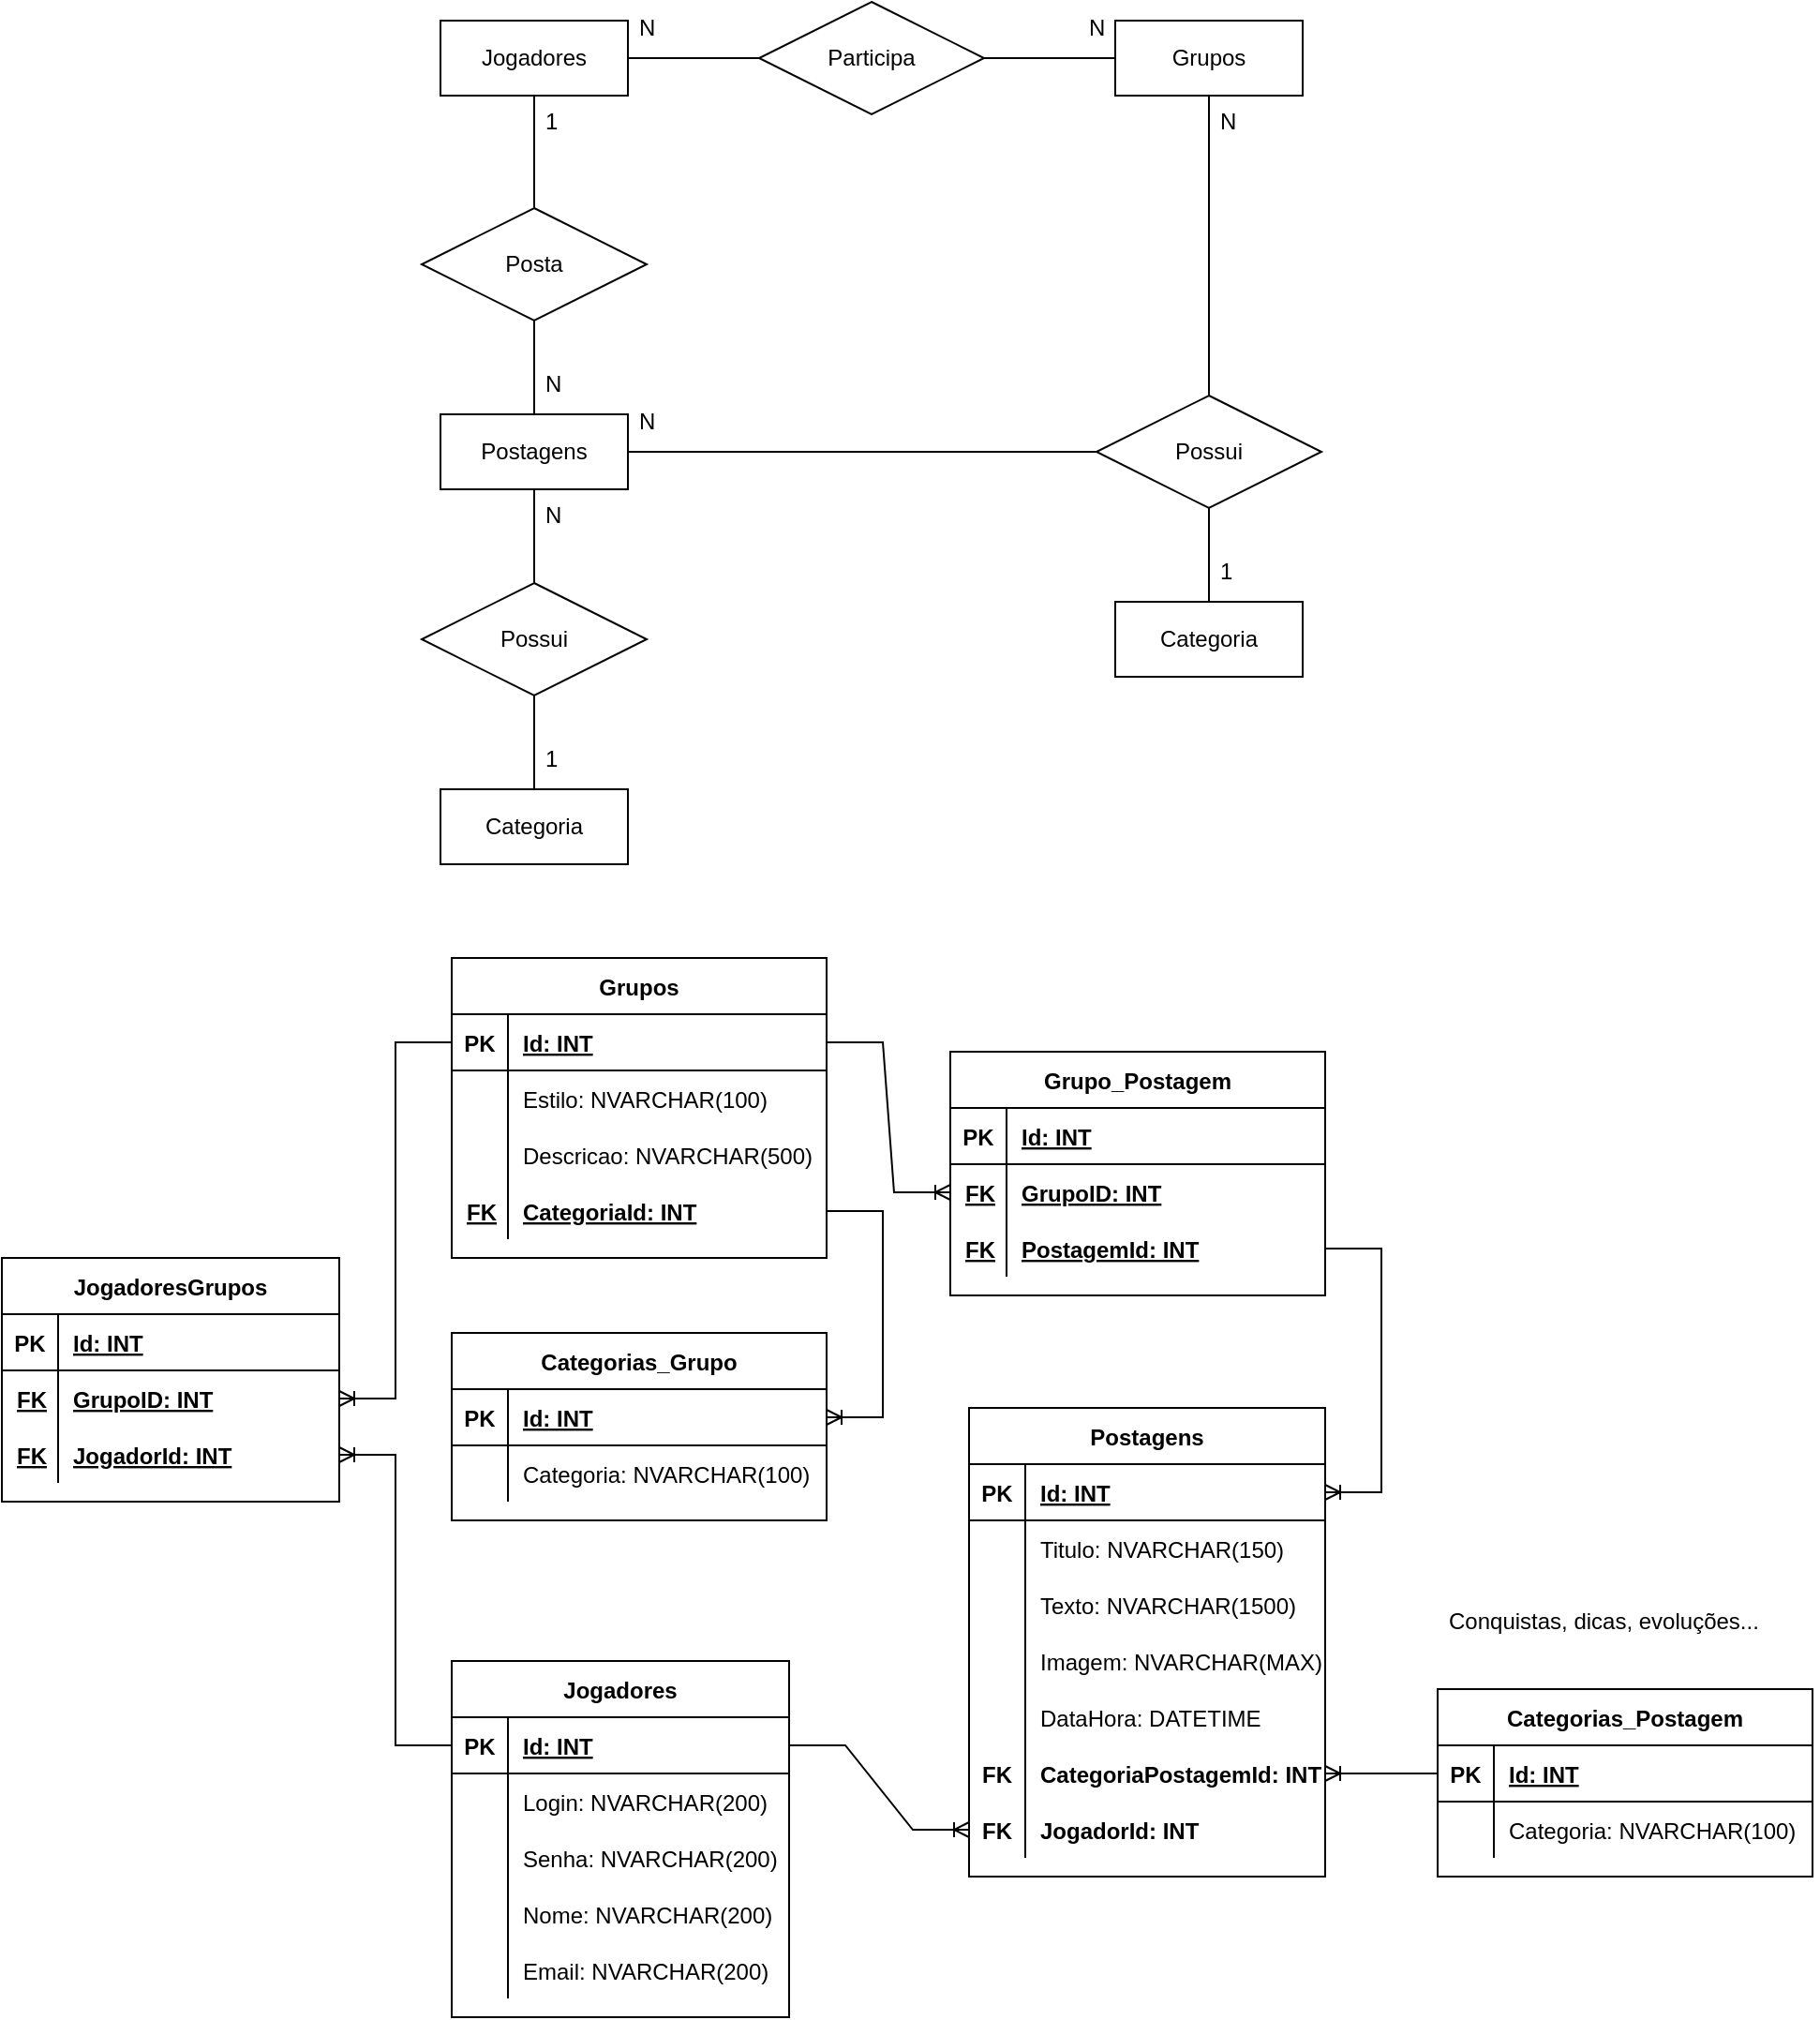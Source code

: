 <mxfile version="20.2.3" type="device"><diagram id="aABe7F6zN1DL7M8O76w9" name="Diagramas"><mxGraphModel dx="2249" dy="754" grid="1" gridSize="10" guides="1" tooltips="1" connect="1" arrows="1" fold="1" page="1" pageScale="1" pageWidth="827" pageHeight="1169" math="0" shadow="0"><root><mxCell id="0"/><mxCell id="1" parent="0"/><mxCell id="u2wnw1JB6mNhIkwP2l8Z-1" value="Jogadores" style="whiteSpace=wrap;html=1;align=center;" vertex="1" parent="1"><mxGeometry x="184" y="50" width="100" height="40" as="geometry"/></mxCell><mxCell id="u2wnw1JB6mNhIkwP2l8Z-2" value="Posta" style="shape=rhombus;perimeter=rhombusPerimeter;whiteSpace=wrap;html=1;align=center;" vertex="1" parent="1"><mxGeometry x="174" y="150" width="120" height="60" as="geometry"/></mxCell><mxCell id="u2wnw1JB6mNhIkwP2l8Z-3" value="Postagens" style="whiteSpace=wrap;html=1;align=center;" vertex="1" parent="1"><mxGeometry x="184" y="260" width="100" height="40" as="geometry"/></mxCell><mxCell id="u2wnw1JB6mNhIkwP2l8Z-4" value="Participa" style="shape=rhombus;perimeter=rhombusPerimeter;whiteSpace=wrap;html=1;align=center;" vertex="1" parent="1"><mxGeometry x="354" y="40" width="120" height="60" as="geometry"/></mxCell><mxCell id="u2wnw1JB6mNhIkwP2l8Z-5" value="Grupos" style="whiteSpace=wrap;html=1;align=center;" vertex="1" parent="1"><mxGeometry x="544" y="50" width="100" height="40" as="geometry"/></mxCell><mxCell id="u2wnw1JB6mNhIkwP2l8Z-6" value="" style="endArrow=none;html=1;rounded=0;exitX=0.5;exitY=1;exitDx=0;exitDy=0;entryX=0.5;entryY=0;entryDx=0;entryDy=0;" edge="1" parent="1" source="u2wnw1JB6mNhIkwP2l8Z-1" target="u2wnw1JB6mNhIkwP2l8Z-2"><mxGeometry relative="1" as="geometry"><mxPoint x="434" y="200" as="sourcePoint"/><mxPoint x="594" y="200" as="targetPoint"/></mxGeometry></mxCell><mxCell id="u2wnw1JB6mNhIkwP2l8Z-7" value="" style="endArrow=none;html=1;rounded=0;exitX=0.5;exitY=1;exitDx=0;exitDy=0;entryX=0.5;entryY=0;entryDx=0;entryDy=0;" edge="1" parent="1" source="u2wnw1JB6mNhIkwP2l8Z-2" target="u2wnw1JB6mNhIkwP2l8Z-3"><mxGeometry relative="1" as="geometry"><mxPoint x="324" y="190" as="sourcePoint"/><mxPoint x="324" y="230" as="targetPoint"/></mxGeometry></mxCell><mxCell id="u2wnw1JB6mNhIkwP2l8Z-8" value="" style="endArrow=none;html=1;rounded=0;exitX=0;exitY=0.5;exitDx=0;exitDy=0;entryX=1;entryY=0.5;entryDx=0;entryDy=0;" edge="1" parent="1" source="u2wnw1JB6mNhIkwP2l8Z-4" target="u2wnw1JB6mNhIkwP2l8Z-1"><mxGeometry relative="1" as="geometry"><mxPoint x="254" y="110" as="sourcePoint"/><mxPoint x="254" y="150" as="targetPoint"/></mxGeometry></mxCell><mxCell id="u2wnw1JB6mNhIkwP2l8Z-9" value="" style="endArrow=none;html=1;rounded=0;exitX=0;exitY=0.5;exitDx=0;exitDy=0;entryX=1;entryY=0.5;entryDx=0;entryDy=0;" edge="1" parent="1" source="u2wnw1JB6mNhIkwP2l8Z-5" target="u2wnw1JB6mNhIkwP2l8Z-4"><mxGeometry relative="1" as="geometry"><mxPoint x="264" y="120" as="sourcePoint"/><mxPoint x="264" y="160" as="targetPoint"/></mxGeometry></mxCell><mxCell id="u2wnw1JB6mNhIkwP2l8Z-10" value="N" style="text;strokeColor=none;fillColor=none;spacingLeft=4;spacingRight=4;overflow=hidden;rotatable=0;points=[[0,0.5],[1,0.5]];portConstraint=eastwest;fontSize=12;" vertex="1" parent="1"><mxGeometry x="234" y="230" width="20" height="30" as="geometry"/></mxCell><mxCell id="u2wnw1JB6mNhIkwP2l8Z-11" value="1" style="text;strokeColor=none;fillColor=none;spacingLeft=4;spacingRight=4;overflow=hidden;rotatable=0;points=[[0,0.5],[1,0.5]];portConstraint=eastwest;fontSize=12;" vertex="1" parent="1"><mxGeometry x="234" y="90" width="20" height="30" as="geometry"/></mxCell><mxCell id="u2wnw1JB6mNhIkwP2l8Z-12" value="N" style="text;strokeColor=none;fillColor=none;spacingLeft=4;spacingRight=4;overflow=hidden;rotatable=0;points=[[0,0.5],[1,0.5]];portConstraint=eastwest;fontSize=12;" vertex="1" parent="1"><mxGeometry x="284" y="40" width="20" height="30" as="geometry"/></mxCell><mxCell id="u2wnw1JB6mNhIkwP2l8Z-13" value="N" style="text;strokeColor=none;fillColor=none;spacingLeft=4;spacingRight=4;overflow=hidden;rotatable=0;points=[[0,0.5],[1,0.5]];portConstraint=eastwest;fontSize=12;" vertex="1" parent="1"><mxGeometry x="524" y="40" width="20" height="30" as="geometry"/></mxCell><mxCell id="u2wnw1JB6mNhIkwP2l8Z-14" value="Categoria" style="whiteSpace=wrap;html=1;align=center;" vertex="1" parent="1"><mxGeometry x="544" y="360" width="100" height="40" as="geometry"/></mxCell><mxCell id="u2wnw1JB6mNhIkwP2l8Z-15" value="Possui" style="shape=rhombus;perimeter=rhombusPerimeter;whiteSpace=wrap;html=1;align=center;" vertex="1" parent="1"><mxGeometry x="534" y="250" width="120" height="60" as="geometry"/></mxCell><mxCell id="u2wnw1JB6mNhIkwP2l8Z-16" value="" style="endArrow=none;html=1;rounded=0;exitX=0.5;exitY=1;exitDx=0;exitDy=0;entryX=0.5;entryY=0;entryDx=0;entryDy=0;" edge="1" parent="1" source="u2wnw1JB6mNhIkwP2l8Z-5" target="u2wnw1JB6mNhIkwP2l8Z-15"><mxGeometry relative="1" as="geometry"><mxPoint x="714" y="90" as="sourcePoint"/><mxPoint x="714" y="150" as="targetPoint"/></mxGeometry></mxCell><mxCell id="u2wnw1JB6mNhIkwP2l8Z-17" value="" style="endArrow=none;html=1;rounded=0;exitX=0.5;exitY=1;exitDx=0;exitDy=0;entryX=0.5;entryY=0;entryDx=0;entryDy=0;" edge="1" parent="1" source="u2wnw1JB6mNhIkwP2l8Z-15" target="u2wnw1JB6mNhIkwP2l8Z-14"><mxGeometry relative="1" as="geometry"><mxPoint x="734" y="230" as="sourcePoint"/><mxPoint x="734" y="290" as="targetPoint"/></mxGeometry></mxCell><mxCell id="u2wnw1JB6mNhIkwP2l8Z-18" value="1" style="text;strokeColor=none;fillColor=none;spacingLeft=4;spacingRight=4;overflow=hidden;rotatable=0;points=[[0,0.5],[1,0.5]];portConstraint=eastwest;fontSize=12;" vertex="1" parent="1"><mxGeometry x="594" y="330" width="20" height="30" as="geometry"/></mxCell><mxCell id="u2wnw1JB6mNhIkwP2l8Z-19" value="N" style="text;strokeColor=none;fillColor=none;spacingLeft=4;spacingRight=4;overflow=hidden;rotatable=0;points=[[0,0.5],[1,0.5]];portConstraint=eastwest;fontSize=12;" vertex="1" parent="1"><mxGeometry x="594" y="90" width="20" height="30" as="geometry"/></mxCell><mxCell id="u2wnw1JB6mNhIkwP2l8Z-20" value="Categoria" style="whiteSpace=wrap;html=1;align=center;" vertex="1" parent="1"><mxGeometry x="184" y="460" width="100" height="40" as="geometry"/></mxCell><mxCell id="u2wnw1JB6mNhIkwP2l8Z-21" value="Possui" style="shape=rhombus;perimeter=rhombusPerimeter;whiteSpace=wrap;html=1;align=center;" vertex="1" parent="1"><mxGeometry x="174" y="350" width="120" height="60" as="geometry"/></mxCell><mxCell id="u2wnw1JB6mNhIkwP2l8Z-22" value="" style="endArrow=none;html=1;rounded=0;exitX=0.5;exitY=1;exitDx=0;exitDy=0;entryX=0.5;entryY=0;entryDx=0;entryDy=0;" edge="1" parent="1" source="u2wnw1JB6mNhIkwP2l8Z-21" target="u2wnw1JB6mNhIkwP2l8Z-20"><mxGeometry relative="1" as="geometry"><mxPoint x="374" y="340" as="sourcePoint"/><mxPoint x="374" y="400" as="targetPoint"/></mxGeometry></mxCell><mxCell id="u2wnw1JB6mNhIkwP2l8Z-23" value="1" style="text;strokeColor=none;fillColor=none;spacingLeft=4;spacingRight=4;overflow=hidden;rotatable=0;points=[[0,0.5],[1,0.5]];portConstraint=eastwest;fontSize=12;" vertex="1" parent="1"><mxGeometry x="234" y="430" width="20" height="30" as="geometry"/></mxCell><mxCell id="u2wnw1JB6mNhIkwP2l8Z-24" value="" style="endArrow=none;html=1;rounded=0;exitX=0.5;exitY=1;exitDx=0;exitDy=0;entryX=0.5;entryY=0;entryDx=0;entryDy=0;" edge="1" parent="1" source="u2wnw1JB6mNhIkwP2l8Z-3" target="u2wnw1JB6mNhIkwP2l8Z-21"><mxGeometry relative="1" as="geometry"><mxPoint x="324" y="300" as="sourcePoint"/><mxPoint x="324" y="350" as="targetPoint"/></mxGeometry></mxCell><mxCell id="u2wnw1JB6mNhIkwP2l8Z-25" value="N" style="text;strokeColor=none;fillColor=none;spacingLeft=4;spacingRight=4;overflow=hidden;rotatable=0;points=[[0,0.5],[1,0.5]];portConstraint=eastwest;fontSize=12;" vertex="1" parent="1"><mxGeometry x="234" y="300" width="20" height="30" as="geometry"/></mxCell><mxCell id="u2wnw1JB6mNhIkwP2l8Z-26" value="" style="endArrow=none;html=1;rounded=0;exitX=1;exitY=0.5;exitDx=0;exitDy=0;entryX=0;entryY=0.5;entryDx=0;entryDy=0;" edge="1" parent="1" source="u2wnw1JB6mNhIkwP2l8Z-3" target="u2wnw1JB6mNhIkwP2l8Z-15"><mxGeometry relative="1" as="geometry"><mxPoint x="334" y="279.5" as="sourcePoint"/><mxPoint x="494" y="279.5" as="targetPoint"/></mxGeometry></mxCell><mxCell id="u2wnw1JB6mNhIkwP2l8Z-27" value="N" style="text;strokeColor=none;fillColor=none;spacingLeft=4;spacingRight=4;overflow=hidden;rotatable=0;points=[[0,0.5],[1,0.5]];portConstraint=eastwest;fontSize=12;" vertex="1" parent="1"><mxGeometry x="284" y="250" width="20" height="30" as="geometry"/></mxCell><mxCell id="fVKk4YTMzMk4xJ-s4Mfl-94" value="Jogadores" style="shape=table;startSize=30;container=1;collapsible=1;childLayout=tableLayout;fixedRows=1;rowLines=0;fontStyle=1;align=center;resizeLast=1;strokeColor=#000000;direction=east;" vertex="1" parent="1"><mxGeometry x="190" y="925" width="180" height="190" as="geometry"/></mxCell><mxCell id="fVKk4YTMzMk4xJ-s4Mfl-95" value="" style="shape=tableRow;horizontal=0;startSize=0;swimlaneHead=0;swimlaneBody=0;fillColor=none;collapsible=0;dropTarget=0;points=[[0,0.5],[1,0.5]];portConstraint=eastwest;top=0;left=0;right=0;bottom=1;strokeColor=#000000;" vertex="1" parent="fVKk4YTMzMk4xJ-s4Mfl-94"><mxGeometry y="30" width="180" height="30" as="geometry"/></mxCell><mxCell id="fVKk4YTMzMk4xJ-s4Mfl-96" value="PK" style="shape=partialRectangle;connectable=0;fillColor=none;top=0;left=0;bottom=0;right=0;fontStyle=1;overflow=hidden;strokeColor=#000000;" vertex="1" parent="fVKk4YTMzMk4xJ-s4Mfl-95"><mxGeometry width="30" height="30" as="geometry"><mxRectangle width="30" height="30" as="alternateBounds"/></mxGeometry></mxCell><mxCell id="fVKk4YTMzMk4xJ-s4Mfl-97" value="Id: INT" style="shape=partialRectangle;connectable=0;fillColor=none;top=0;left=0;bottom=0;right=0;align=left;spacingLeft=6;fontStyle=5;overflow=hidden;strokeColor=#000000;" vertex="1" parent="fVKk4YTMzMk4xJ-s4Mfl-95"><mxGeometry x="30" width="150" height="30" as="geometry"><mxRectangle width="150" height="30" as="alternateBounds"/></mxGeometry></mxCell><mxCell id="fVKk4YTMzMk4xJ-s4Mfl-98" value="" style="shape=tableRow;horizontal=0;startSize=0;swimlaneHead=0;swimlaneBody=0;fillColor=none;collapsible=0;dropTarget=0;points=[[0,0.5],[1,0.5]];portConstraint=eastwest;top=0;left=0;right=0;bottom=0;strokeColor=#000000;" vertex="1" parent="fVKk4YTMzMk4xJ-s4Mfl-94"><mxGeometry y="60" width="180" height="30" as="geometry"/></mxCell><mxCell id="fVKk4YTMzMk4xJ-s4Mfl-99" value="" style="shape=partialRectangle;connectable=0;fillColor=none;top=0;left=0;bottom=0;right=0;editable=1;overflow=hidden;strokeColor=#000000;" vertex="1" parent="fVKk4YTMzMk4xJ-s4Mfl-98"><mxGeometry width="30" height="30" as="geometry"><mxRectangle width="30" height="30" as="alternateBounds"/></mxGeometry></mxCell><mxCell id="fVKk4YTMzMk4xJ-s4Mfl-100" value="Login: NVARCHAR(200)" style="shape=partialRectangle;connectable=0;fillColor=none;top=0;left=0;bottom=0;right=0;align=left;spacingLeft=6;overflow=hidden;strokeColor=#000000;" vertex="1" parent="fVKk4YTMzMk4xJ-s4Mfl-98"><mxGeometry x="30" width="150" height="30" as="geometry"><mxRectangle width="150" height="30" as="alternateBounds"/></mxGeometry></mxCell><mxCell id="fVKk4YTMzMk4xJ-s4Mfl-101" value="" style="shape=tableRow;horizontal=0;startSize=0;swimlaneHead=0;swimlaneBody=0;fillColor=none;collapsible=0;dropTarget=0;points=[[0,0.5],[1,0.5]];portConstraint=eastwest;top=0;left=0;right=0;bottom=0;strokeColor=#000000;" vertex="1" parent="fVKk4YTMzMk4xJ-s4Mfl-94"><mxGeometry y="90" width="180" height="30" as="geometry"/></mxCell><mxCell id="fVKk4YTMzMk4xJ-s4Mfl-102" value="" style="shape=partialRectangle;connectable=0;fillColor=none;top=0;left=0;bottom=0;right=0;editable=1;overflow=hidden;strokeColor=#000000;" vertex="1" parent="fVKk4YTMzMk4xJ-s4Mfl-101"><mxGeometry width="30" height="30" as="geometry"><mxRectangle width="30" height="30" as="alternateBounds"/></mxGeometry></mxCell><mxCell id="fVKk4YTMzMk4xJ-s4Mfl-103" value="Senha: NVARCHAR(200)" style="shape=partialRectangle;connectable=0;fillColor=none;top=0;left=0;bottom=0;right=0;align=left;spacingLeft=6;overflow=hidden;strokeColor=#000000;" vertex="1" parent="fVKk4YTMzMk4xJ-s4Mfl-101"><mxGeometry x="30" width="150" height="30" as="geometry"><mxRectangle width="150" height="30" as="alternateBounds"/></mxGeometry></mxCell><mxCell id="fVKk4YTMzMk4xJ-s4Mfl-104" value="" style="shape=tableRow;horizontal=0;startSize=0;swimlaneHead=0;swimlaneBody=0;fillColor=none;collapsible=0;dropTarget=0;points=[[0,0.5],[1,0.5]];portConstraint=eastwest;top=0;left=0;right=0;bottom=0;strokeColor=#000000;" vertex="1" parent="fVKk4YTMzMk4xJ-s4Mfl-94"><mxGeometry y="120" width="180" height="30" as="geometry"/></mxCell><mxCell id="fVKk4YTMzMk4xJ-s4Mfl-105" value="" style="shape=partialRectangle;connectable=0;fillColor=none;top=0;left=0;bottom=0;right=0;editable=1;overflow=hidden;strokeColor=#000000;" vertex="1" parent="fVKk4YTMzMk4xJ-s4Mfl-104"><mxGeometry width="30" height="30" as="geometry"><mxRectangle width="30" height="30" as="alternateBounds"/></mxGeometry></mxCell><mxCell id="fVKk4YTMzMk4xJ-s4Mfl-106" value="Nome: NVARCHAR(200)" style="shape=partialRectangle;connectable=0;fillColor=none;top=0;left=0;bottom=0;right=0;align=left;spacingLeft=6;overflow=hidden;strokeColor=#000000;" vertex="1" parent="fVKk4YTMzMk4xJ-s4Mfl-104"><mxGeometry x="30" width="150" height="30" as="geometry"><mxRectangle width="150" height="30" as="alternateBounds"/></mxGeometry></mxCell><mxCell id="fVKk4YTMzMk4xJ-s4Mfl-107" value="" style="shape=tableRow;horizontal=0;startSize=0;swimlaneHead=0;swimlaneBody=0;fillColor=none;collapsible=0;dropTarget=0;points=[[0,0.5],[1,0.5]];portConstraint=eastwest;top=0;left=0;right=0;bottom=0;strokeColor=#000000;" vertex="1" parent="fVKk4YTMzMk4xJ-s4Mfl-94"><mxGeometry y="150" width="180" height="30" as="geometry"/></mxCell><mxCell id="fVKk4YTMzMk4xJ-s4Mfl-108" value="" style="shape=partialRectangle;connectable=0;fillColor=none;top=0;left=0;bottom=0;right=0;editable=1;overflow=hidden;strokeColor=#000000;" vertex="1" parent="fVKk4YTMzMk4xJ-s4Mfl-107"><mxGeometry width="30" height="30" as="geometry"><mxRectangle width="30" height="30" as="alternateBounds"/></mxGeometry></mxCell><mxCell id="fVKk4YTMzMk4xJ-s4Mfl-109" value="Email: NVARCHAR(200)" style="shape=partialRectangle;connectable=0;fillColor=none;top=0;left=0;bottom=0;right=0;align=left;spacingLeft=6;overflow=hidden;strokeColor=#000000;" vertex="1" parent="fVKk4YTMzMk4xJ-s4Mfl-107"><mxGeometry x="30" width="150" height="30" as="geometry"><mxRectangle width="150" height="30" as="alternateBounds"/></mxGeometry></mxCell><mxCell id="fVKk4YTMzMk4xJ-s4Mfl-110" value="Postagens" style="shape=table;startSize=30;container=1;collapsible=1;childLayout=tableLayout;fixedRows=1;rowLines=0;fontStyle=1;align=center;resizeLast=1;strokeColor=#000000;direction=east;" vertex="1" parent="1"><mxGeometry x="466" y="790" width="190" height="250" as="geometry"/></mxCell><mxCell id="fVKk4YTMzMk4xJ-s4Mfl-111" value="" style="shape=tableRow;horizontal=0;startSize=0;swimlaneHead=0;swimlaneBody=0;fillColor=none;collapsible=0;dropTarget=0;points=[[0,0.5],[1,0.5]];portConstraint=eastwest;top=0;left=0;right=0;bottom=1;strokeColor=#000000;" vertex="1" parent="fVKk4YTMzMk4xJ-s4Mfl-110"><mxGeometry y="30" width="190" height="30" as="geometry"/></mxCell><mxCell id="fVKk4YTMzMk4xJ-s4Mfl-112" value="PK" style="shape=partialRectangle;connectable=0;fillColor=none;top=0;left=0;bottom=0;right=0;fontStyle=1;overflow=hidden;strokeColor=#000000;" vertex="1" parent="fVKk4YTMzMk4xJ-s4Mfl-111"><mxGeometry width="30" height="30" as="geometry"><mxRectangle width="30" height="30" as="alternateBounds"/></mxGeometry></mxCell><mxCell id="fVKk4YTMzMk4xJ-s4Mfl-113" value="Id: INT" style="shape=partialRectangle;connectable=0;fillColor=none;top=0;left=0;bottom=0;right=0;align=left;spacingLeft=6;fontStyle=5;overflow=hidden;strokeColor=#000000;" vertex="1" parent="fVKk4YTMzMk4xJ-s4Mfl-111"><mxGeometry x="30" width="160" height="30" as="geometry"><mxRectangle width="160" height="30" as="alternateBounds"/></mxGeometry></mxCell><mxCell id="fVKk4YTMzMk4xJ-s4Mfl-114" value="" style="shape=tableRow;horizontal=0;startSize=0;swimlaneHead=0;swimlaneBody=0;fillColor=none;collapsible=0;dropTarget=0;points=[[0,0.5],[1,0.5]];portConstraint=eastwest;top=0;left=0;right=0;bottom=0;strokeColor=#000000;" vertex="1" parent="fVKk4YTMzMk4xJ-s4Mfl-110"><mxGeometry y="60" width="190" height="30" as="geometry"/></mxCell><mxCell id="fVKk4YTMzMk4xJ-s4Mfl-115" value="" style="shape=partialRectangle;connectable=0;fillColor=none;top=0;left=0;bottom=0;right=0;editable=1;overflow=hidden;strokeColor=#000000;" vertex="1" parent="fVKk4YTMzMk4xJ-s4Mfl-114"><mxGeometry width="30" height="30" as="geometry"><mxRectangle width="30" height="30" as="alternateBounds"/></mxGeometry></mxCell><mxCell id="fVKk4YTMzMk4xJ-s4Mfl-116" value="Titulo: NVARCHAR(150)" style="shape=partialRectangle;connectable=0;fillColor=none;top=0;left=0;bottom=0;right=0;align=left;spacingLeft=6;overflow=hidden;strokeColor=#000000;" vertex="1" parent="fVKk4YTMzMk4xJ-s4Mfl-114"><mxGeometry x="30" width="160" height="30" as="geometry"><mxRectangle width="160" height="30" as="alternateBounds"/></mxGeometry></mxCell><mxCell id="fVKk4YTMzMk4xJ-s4Mfl-117" value="" style="shape=tableRow;horizontal=0;startSize=0;swimlaneHead=0;swimlaneBody=0;fillColor=none;collapsible=0;dropTarget=0;points=[[0,0.5],[1,0.5]];portConstraint=eastwest;top=0;left=0;right=0;bottom=0;strokeColor=#000000;" vertex="1" parent="fVKk4YTMzMk4xJ-s4Mfl-110"><mxGeometry y="90" width="190" height="30" as="geometry"/></mxCell><mxCell id="fVKk4YTMzMk4xJ-s4Mfl-118" value="" style="shape=partialRectangle;connectable=0;fillColor=none;top=0;left=0;bottom=0;right=0;editable=1;overflow=hidden;strokeColor=#000000;" vertex="1" parent="fVKk4YTMzMk4xJ-s4Mfl-117"><mxGeometry width="30" height="30" as="geometry"><mxRectangle width="30" height="30" as="alternateBounds"/></mxGeometry></mxCell><mxCell id="fVKk4YTMzMk4xJ-s4Mfl-119" value="Texto: NVARCHAR(1500)" style="shape=partialRectangle;connectable=0;fillColor=none;top=0;left=0;bottom=0;right=0;align=left;spacingLeft=6;overflow=hidden;strokeColor=#000000;" vertex="1" parent="fVKk4YTMzMk4xJ-s4Mfl-117"><mxGeometry x="30" width="160" height="30" as="geometry"><mxRectangle width="160" height="30" as="alternateBounds"/></mxGeometry></mxCell><mxCell id="fVKk4YTMzMk4xJ-s4Mfl-120" value="" style="shape=tableRow;horizontal=0;startSize=0;swimlaneHead=0;swimlaneBody=0;fillColor=none;collapsible=0;dropTarget=0;points=[[0,0.5],[1,0.5]];portConstraint=eastwest;top=0;left=0;right=0;bottom=0;strokeColor=#000000;" vertex="1" parent="fVKk4YTMzMk4xJ-s4Mfl-110"><mxGeometry y="120" width="190" height="30" as="geometry"/></mxCell><mxCell id="fVKk4YTMzMk4xJ-s4Mfl-121" value="" style="shape=partialRectangle;connectable=0;fillColor=none;top=0;left=0;bottom=0;right=0;editable=1;overflow=hidden;strokeColor=#000000;" vertex="1" parent="fVKk4YTMzMk4xJ-s4Mfl-120"><mxGeometry width="30" height="30" as="geometry"><mxRectangle width="30" height="30" as="alternateBounds"/></mxGeometry></mxCell><mxCell id="fVKk4YTMzMk4xJ-s4Mfl-122" value="Imagem: NVARCHAR(MAX)" style="shape=partialRectangle;connectable=0;fillColor=none;top=0;left=0;bottom=0;right=0;align=left;spacingLeft=6;overflow=hidden;strokeColor=#000000;" vertex="1" parent="fVKk4YTMzMk4xJ-s4Mfl-120"><mxGeometry x="30" width="160" height="30" as="geometry"><mxRectangle width="160" height="30" as="alternateBounds"/></mxGeometry></mxCell><mxCell id="fVKk4YTMzMk4xJ-s4Mfl-123" value="" style="shape=tableRow;horizontal=0;startSize=0;swimlaneHead=0;swimlaneBody=0;fillColor=none;collapsible=0;dropTarget=0;points=[[0,0.5],[1,0.5]];portConstraint=eastwest;top=0;left=0;right=0;bottom=0;strokeColor=#000000;" vertex="1" parent="fVKk4YTMzMk4xJ-s4Mfl-110"><mxGeometry y="150" width="190" height="30" as="geometry"/></mxCell><mxCell id="fVKk4YTMzMk4xJ-s4Mfl-124" value="" style="shape=partialRectangle;connectable=0;fillColor=none;top=0;left=0;bottom=0;right=0;editable=1;overflow=hidden;strokeColor=#000000;" vertex="1" parent="fVKk4YTMzMk4xJ-s4Mfl-123"><mxGeometry width="30" height="30" as="geometry"><mxRectangle width="30" height="30" as="alternateBounds"/></mxGeometry></mxCell><mxCell id="fVKk4YTMzMk4xJ-s4Mfl-125" value="DataHora: DATETIME" style="shape=partialRectangle;connectable=0;fillColor=none;top=0;left=0;bottom=0;right=0;align=left;spacingLeft=6;overflow=hidden;strokeColor=#000000;" vertex="1" parent="fVKk4YTMzMk4xJ-s4Mfl-123"><mxGeometry x="30" width="160" height="30" as="geometry"><mxRectangle width="160" height="30" as="alternateBounds"/></mxGeometry></mxCell><mxCell id="fVKk4YTMzMk4xJ-s4Mfl-126" value="" style="shape=tableRow;horizontal=0;startSize=0;swimlaneHead=0;swimlaneBody=0;fillColor=none;collapsible=0;dropTarget=0;points=[[0,0.5],[1,0.5]];portConstraint=eastwest;top=0;left=0;right=0;bottom=0;strokeColor=#000000;" vertex="1" parent="fVKk4YTMzMk4xJ-s4Mfl-110"><mxGeometry y="180" width="190" height="30" as="geometry"/></mxCell><mxCell id="fVKk4YTMzMk4xJ-s4Mfl-127" value="FK" style="shape=partialRectangle;connectable=0;fillColor=none;top=0;left=0;bottom=0;right=0;editable=1;overflow=hidden;strokeColor=#000000;fontStyle=1" vertex="1" parent="fVKk4YTMzMk4xJ-s4Mfl-126"><mxGeometry width="30" height="30" as="geometry"><mxRectangle width="30" height="30" as="alternateBounds"/></mxGeometry></mxCell><mxCell id="fVKk4YTMzMk4xJ-s4Mfl-128" value="CategoriaPostagemId: INT" style="shape=partialRectangle;connectable=0;fillColor=none;top=0;left=0;bottom=0;right=0;align=left;spacingLeft=6;overflow=hidden;strokeColor=#000000;fontStyle=1" vertex="1" parent="fVKk4YTMzMk4xJ-s4Mfl-126"><mxGeometry x="30" width="160" height="30" as="geometry"><mxRectangle width="160" height="30" as="alternateBounds"/></mxGeometry></mxCell><mxCell id="fVKk4YTMzMk4xJ-s4Mfl-129" value="" style="shape=tableRow;horizontal=0;startSize=0;swimlaneHead=0;swimlaneBody=0;fillColor=none;collapsible=0;dropTarget=0;points=[[0,0.5],[1,0.5]];portConstraint=eastwest;top=0;left=0;right=0;bottom=0;strokeColor=#000000;" vertex="1" parent="fVKk4YTMzMk4xJ-s4Mfl-110"><mxGeometry y="210" width="190" height="30" as="geometry"/></mxCell><mxCell id="fVKk4YTMzMk4xJ-s4Mfl-130" value="FK" style="shape=partialRectangle;connectable=0;fillColor=none;top=0;left=0;bottom=0;right=0;editable=1;overflow=hidden;strokeColor=#000000;fontStyle=1" vertex="1" parent="fVKk4YTMzMk4xJ-s4Mfl-129"><mxGeometry width="30" height="30" as="geometry"><mxRectangle width="30" height="30" as="alternateBounds"/></mxGeometry></mxCell><mxCell id="fVKk4YTMzMk4xJ-s4Mfl-131" value="JogadorId: INT" style="shape=partialRectangle;connectable=0;fillColor=none;top=0;left=0;bottom=0;right=0;align=left;spacingLeft=6;overflow=hidden;strokeColor=#000000;fontStyle=1" vertex="1" parent="fVKk4YTMzMk4xJ-s4Mfl-129"><mxGeometry x="30" width="160" height="30" as="geometry"><mxRectangle width="160" height="30" as="alternateBounds"/></mxGeometry></mxCell><mxCell id="fVKk4YTMzMk4xJ-s4Mfl-132" value="Grupos" style="shape=table;startSize=30;container=1;collapsible=1;childLayout=tableLayout;fixedRows=1;rowLines=0;fontStyle=1;align=center;resizeLast=1;strokeColor=#000000;direction=east;" vertex="1" parent="1"><mxGeometry x="190" y="550" width="200" height="160" as="geometry"/></mxCell><mxCell id="fVKk4YTMzMk4xJ-s4Mfl-133" value="" style="shape=tableRow;horizontal=0;startSize=0;swimlaneHead=0;swimlaneBody=0;fillColor=none;collapsible=0;dropTarget=0;points=[[0,0.5],[1,0.5]];portConstraint=eastwest;top=0;left=0;right=0;bottom=1;strokeColor=#000000;" vertex="1" parent="fVKk4YTMzMk4xJ-s4Mfl-132"><mxGeometry y="30" width="200" height="30" as="geometry"/></mxCell><mxCell id="fVKk4YTMzMk4xJ-s4Mfl-134" value="PK" style="shape=partialRectangle;connectable=0;fillColor=none;top=0;left=0;bottom=0;right=0;fontStyle=1;overflow=hidden;strokeColor=#000000;" vertex="1" parent="fVKk4YTMzMk4xJ-s4Mfl-133"><mxGeometry width="30" height="30" as="geometry"><mxRectangle width="30" height="30" as="alternateBounds"/></mxGeometry></mxCell><mxCell id="fVKk4YTMzMk4xJ-s4Mfl-135" value="Id: INT" style="shape=partialRectangle;connectable=0;fillColor=none;top=0;left=0;bottom=0;right=0;align=left;spacingLeft=6;fontStyle=5;overflow=hidden;strokeColor=#000000;" vertex="1" parent="fVKk4YTMzMk4xJ-s4Mfl-133"><mxGeometry x="30" width="170" height="30" as="geometry"><mxRectangle width="170" height="30" as="alternateBounds"/></mxGeometry></mxCell><mxCell id="fVKk4YTMzMk4xJ-s4Mfl-136" value="" style="shape=tableRow;horizontal=0;startSize=0;swimlaneHead=0;swimlaneBody=0;fillColor=none;collapsible=0;dropTarget=0;points=[[0,0.5],[1,0.5]];portConstraint=eastwest;top=0;left=0;right=0;bottom=0;strokeColor=#000000;" vertex="1" parent="fVKk4YTMzMk4xJ-s4Mfl-132"><mxGeometry y="60" width="200" height="30" as="geometry"/></mxCell><mxCell id="fVKk4YTMzMk4xJ-s4Mfl-137" value="" style="shape=partialRectangle;connectable=0;fillColor=none;top=0;left=0;bottom=0;right=0;editable=1;overflow=hidden;strokeColor=#000000;" vertex="1" parent="fVKk4YTMzMk4xJ-s4Mfl-136"><mxGeometry width="30" height="30" as="geometry"><mxRectangle width="30" height="30" as="alternateBounds"/></mxGeometry></mxCell><mxCell id="fVKk4YTMzMk4xJ-s4Mfl-138" value="Estilo: NVARCHAR(100)" style="shape=partialRectangle;connectable=0;fillColor=none;top=0;left=0;bottom=0;right=0;align=left;spacingLeft=6;overflow=hidden;strokeColor=#000000;" vertex="1" parent="fVKk4YTMzMk4xJ-s4Mfl-136"><mxGeometry x="30" width="170" height="30" as="geometry"><mxRectangle width="170" height="30" as="alternateBounds"/></mxGeometry></mxCell><mxCell id="fVKk4YTMzMk4xJ-s4Mfl-139" value="" style="shape=tableRow;horizontal=0;startSize=0;swimlaneHead=0;swimlaneBody=0;fillColor=none;collapsible=0;dropTarget=0;points=[[0,0.5],[1,0.5]];portConstraint=eastwest;top=0;left=0;right=0;bottom=0;strokeColor=#000000;" vertex="1" parent="fVKk4YTMzMk4xJ-s4Mfl-132"><mxGeometry y="90" width="200" height="30" as="geometry"/></mxCell><mxCell id="fVKk4YTMzMk4xJ-s4Mfl-140" value="" style="shape=partialRectangle;connectable=0;fillColor=none;top=0;left=0;bottom=0;right=0;editable=1;overflow=hidden;strokeColor=#000000;" vertex="1" parent="fVKk4YTMzMk4xJ-s4Mfl-139"><mxGeometry width="30" height="30" as="geometry"><mxRectangle width="30" height="30" as="alternateBounds"/></mxGeometry></mxCell><mxCell id="fVKk4YTMzMk4xJ-s4Mfl-141" value="Descricao: NVARCHAR(500)" style="shape=partialRectangle;connectable=0;fillColor=none;top=0;left=0;bottom=0;right=0;align=left;spacingLeft=6;overflow=hidden;strokeColor=#000000;" vertex="1" parent="fVKk4YTMzMk4xJ-s4Mfl-139"><mxGeometry x="30" width="170" height="30" as="geometry"><mxRectangle width="170" height="30" as="alternateBounds"/></mxGeometry></mxCell><mxCell id="fVKk4YTMzMk4xJ-s4Mfl-142" value="" style="shape=tableRow;horizontal=0;startSize=0;swimlaneHead=0;swimlaneBody=0;fillColor=none;collapsible=0;dropTarget=0;points=[[0,0.5],[1,0.5]];portConstraint=eastwest;top=0;left=0;right=0;bottom=0;strokeColor=#000000;" vertex="1" parent="fVKk4YTMzMk4xJ-s4Mfl-132"><mxGeometry y="120" width="200" height="30" as="geometry"/></mxCell><mxCell id="fVKk4YTMzMk4xJ-s4Mfl-143" value="FK" style="shape=partialRectangle;connectable=0;fillColor=none;top=0;left=0;bottom=0;right=0;editable=1;overflow=hidden;strokeColor=#000000;align=left;spacingLeft=6;fontStyle=5;" vertex="1" parent="fVKk4YTMzMk4xJ-s4Mfl-142"><mxGeometry width="30" height="30" as="geometry"><mxRectangle width="30" height="30" as="alternateBounds"/></mxGeometry></mxCell><mxCell id="fVKk4YTMzMk4xJ-s4Mfl-144" value="CategoriaId: INT" style="shape=partialRectangle;connectable=0;fillColor=none;top=0;left=0;bottom=0;right=0;align=left;spacingLeft=6;overflow=hidden;strokeColor=#000000;fontStyle=5;" vertex="1" parent="fVKk4YTMzMk4xJ-s4Mfl-142"><mxGeometry x="30" width="170" height="30" as="geometry"><mxRectangle width="170" height="30" as="alternateBounds"/></mxGeometry></mxCell><mxCell id="fVKk4YTMzMk4xJ-s4Mfl-145" value="JogadoresGrupos" style="shape=table;startSize=30;container=1;collapsible=1;childLayout=tableLayout;fixedRows=1;rowLines=0;fontStyle=1;align=center;resizeLast=1;strokeColor=#000000;direction=east;" vertex="1" parent="1"><mxGeometry x="-50" y="710" width="180" height="130" as="geometry"/></mxCell><mxCell id="fVKk4YTMzMk4xJ-s4Mfl-146" value="" style="shape=tableRow;horizontal=0;startSize=0;swimlaneHead=0;swimlaneBody=0;fillColor=none;collapsible=0;dropTarget=0;points=[[0,0.5],[1,0.5]];portConstraint=eastwest;top=0;left=0;right=0;bottom=1;strokeColor=#000000;" vertex="1" parent="fVKk4YTMzMk4xJ-s4Mfl-145"><mxGeometry y="30" width="180" height="30" as="geometry"/></mxCell><mxCell id="fVKk4YTMzMk4xJ-s4Mfl-147" value="PK" style="shape=partialRectangle;connectable=0;fillColor=none;top=0;left=0;bottom=0;right=0;fontStyle=1;overflow=hidden;strokeColor=#000000;" vertex="1" parent="fVKk4YTMzMk4xJ-s4Mfl-146"><mxGeometry width="30" height="30" as="geometry"><mxRectangle width="30" height="30" as="alternateBounds"/></mxGeometry></mxCell><mxCell id="fVKk4YTMzMk4xJ-s4Mfl-148" value="Id: INT" style="shape=partialRectangle;connectable=0;fillColor=none;top=0;left=0;bottom=0;right=0;align=left;spacingLeft=6;fontStyle=5;overflow=hidden;strokeColor=#000000;" vertex="1" parent="fVKk4YTMzMk4xJ-s4Mfl-146"><mxGeometry x="30" width="150" height="30" as="geometry"><mxRectangle width="150" height="30" as="alternateBounds"/></mxGeometry></mxCell><mxCell id="fVKk4YTMzMk4xJ-s4Mfl-149" value="" style="shape=tableRow;horizontal=0;startSize=0;swimlaneHead=0;swimlaneBody=0;fillColor=none;collapsible=0;dropTarget=0;points=[[0,0.5],[1,0.5]];portConstraint=eastwest;top=0;left=0;right=0;bottom=0;strokeColor=#000000;" vertex="1" parent="fVKk4YTMzMk4xJ-s4Mfl-145"><mxGeometry y="60" width="180" height="30" as="geometry"/></mxCell><mxCell id="fVKk4YTMzMk4xJ-s4Mfl-150" value="FK" style="shape=partialRectangle;connectable=0;fillColor=none;top=0;left=0;bottom=0;right=0;editable=1;overflow=hidden;strokeColor=#FF0000;align=left;spacingLeft=6;fontStyle=5;" vertex="1" parent="fVKk4YTMzMk4xJ-s4Mfl-149"><mxGeometry width="30" height="30" as="geometry"><mxRectangle width="30" height="30" as="alternateBounds"/></mxGeometry></mxCell><mxCell id="fVKk4YTMzMk4xJ-s4Mfl-151" value="GrupoID: INT" style="shape=partialRectangle;connectable=0;fillColor=none;top=0;left=0;bottom=0;right=0;align=left;spacingLeft=6;overflow=hidden;strokeColor=#FF0000;fontStyle=5;" vertex="1" parent="fVKk4YTMzMk4xJ-s4Mfl-149"><mxGeometry x="30" width="150" height="30" as="geometry"><mxRectangle width="150" height="30" as="alternateBounds"/></mxGeometry></mxCell><mxCell id="fVKk4YTMzMk4xJ-s4Mfl-152" value="" style="shape=tableRow;horizontal=0;startSize=0;swimlaneHead=0;swimlaneBody=0;fillColor=none;collapsible=0;dropTarget=0;points=[[0,0.5],[1,0.5]];portConstraint=eastwest;top=0;left=0;right=0;bottom=0;strokeColor=#000000;" vertex="1" parent="fVKk4YTMzMk4xJ-s4Mfl-145"><mxGeometry y="90" width="180" height="30" as="geometry"/></mxCell><mxCell id="fVKk4YTMzMk4xJ-s4Mfl-153" value="FK" style="shape=partialRectangle;connectable=0;fillColor=none;top=0;left=0;bottom=0;right=0;editable=1;overflow=hidden;strokeColor=#FF0000;align=left;spacingLeft=6;fontStyle=5;" vertex="1" parent="fVKk4YTMzMk4xJ-s4Mfl-152"><mxGeometry width="30" height="30" as="geometry"><mxRectangle width="30" height="30" as="alternateBounds"/></mxGeometry></mxCell><mxCell id="fVKk4YTMzMk4xJ-s4Mfl-154" value="JogadorId: INT" style="shape=partialRectangle;connectable=0;fillColor=none;top=0;left=0;bottom=0;right=0;align=left;spacingLeft=6;overflow=hidden;strokeColor=#FF0000;fontStyle=5;" vertex="1" parent="fVKk4YTMzMk4xJ-s4Mfl-152"><mxGeometry x="30" width="150" height="30" as="geometry"><mxRectangle width="150" height="30" as="alternateBounds"/></mxGeometry></mxCell><mxCell id="fVKk4YTMzMk4xJ-s4Mfl-155" value="Categorias_Grupo" style="shape=table;startSize=30;container=1;collapsible=1;childLayout=tableLayout;fixedRows=1;rowLines=0;fontStyle=1;align=center;resizeLast=1;strokeColor=#000000;direction=east;" vertex="1" parent="1"><mxGeometry x="190" y="750" width="200" height="100" as="geometry"/></mxCell><mxCell id="fVKk4YTMzMk4xJ-s4Mfl-156" value="" style="shape=tableRow;horizontal=0;startSize=0;swimlaneHead=0;swimlaneBody=0;fillColor=none;collapsible=0;dropTarget=0;points=[[0,0.5],[1,0.5]];portConstraint=eastwest;top=0;left=0;right=0;bottom=1;strokeColor=#000000;" vertex="1" parent="fVKk4YTMzMk4xJ-s4Mfl-155"><mxGeometry y="30" width="200" height="30" as="geometry"/></mxCell><mxCell id="fVKk4YTMzMk4xJ-s4Mfl-157" value="PK" style="shape=partialRectangle;connectable=0;fillColor=none;top=0;left=0;bottom=0;right=0;fontStyle=1;overflow=hidden;strokeColor=#000000;" vertex="1" parent="fVKk4YTMzMk4xJ-s4Mfl-156"><mxGeometry width="30" height="30" as="geometry"><mxRectangle width="30" height="30" as="alternateBounds"/></mxGeometry></mxCell><mxCell id="fVKk4YTMzMk4xJ-s4Mfl-158" value="Id: INT" style="shape=partialRectangle;connectable=0;fillColor=none;top=0;left=0;bottom=0;right=0;align=left;spacingLeft=6;fontStyle=5;overflow=hidden;strokeColor=#000000;" vertex="1" parent="fVKk4YTMzMk4xJ-s4Mfl-156"><mxGeometry x="30" width="170" height="30" as="geometry"><mxRectangle width="170" height="30" as="alternateBounds"/></mxGeometry></mxCell><mxCell id="fVKk4YTMzMk4xJ-s4Mfl-159" value="" style="shape=tableRow;horizontal=0;startSize=0;swimlaneHead=0;swimlaneBody=0;fillColor=none;collapsible=0;dropTarget=0;points=[[0,0.5],[1,0.5]];portConstraint=eastwest;top=0;left=0;right=0;bottom=0;strokeColor=#000000;" vertex="1" parent="fVKk4YTMzMk4xJ-s4Mfl-155"><mxGeometry y="60" width="200" height="30" as="geometry"/></mxCell><mxCell id="fVKk4YTMzMk4xJ-s4Mfl-160" value="" style="shape=partialRectangle;connectable=0;fillColor=none;top=0;left=0;bottom=0;right=0;editable=1;overflow=hidden;strokeColor=#000000;" vertex="1" parent="fVKk4YTMzMk4xJ-s4Mfl-159"><mxGeometry width="30" height="30" as="geometry"><mxRectangle width="30" height="30" as="alternateBounds"/></mxGeometry></mxCell><mxCell id="fVKk4YTMzMk4xJ-s4Mfl-161" value="Categoria: NVARCHAR(100)" style="shape=partialRectangle;connectable=0;fillColor=none;top=0;left=0;bottom=0;right=0;align=left;spacingLeft=6;overflow=hidden;strokeColor=#000000;" vertex="1" parent="fVKk4YTMzMk4xJ-s4Mfl-159"><mxGeometry x="30" width="170" height="30" as="geometry"><mxRectangle width="170" height="30" as="alternateBounds"/></mxGeometry></mxCell><mxCell id="fVKk4YTMzMk4xJ-s4Mfl-162" value="Grupo_Postagem" style="shape=table;startSize=30;container=1;collapsible=1;childLayout=tableLayout;fixedRows=1;rowLines=0;fontStyle=1;align=center;resizeLast=1;strokeColor=#000000;direction=east;" vertex="1" parent="1"><mxGeometry x="456" y="600" width="200" height="130" as="geometry"/></mxCell><mxCell id="fVKk4YTMzMk4xJ-s4Mfl-163" value="" style="shape=tableRow;horizontal=0;startSize=0;swimlaneHead=0;swimlaneBody=0;fillColor=none;collapsible=0;dropTarget=0;points=[[0,0.5],[1,0.5]];portConstraint=eastwest;top=0;left=0;right=0;bottom=1;strokeColor=#000000;" vertex="1" parent="fVKk4YTMzMk4xJ-s4Mfl-162"><mxGeometry y="30" width="200" height="30" as="geometry"/></mxCell><mxCell id="fVKk4YTMzMk4xJ-s4Mfl-164" value="PK" style="shape=partialRectangle;connectable=0;fillColor=none;top=0;left=0;bottom=0;right=0;fontStyle=1;overflow=hidden;strokeColor=#000000;" vertex="1" parent="fVKk4YTMzMk4xJ-s4Mfl-163"><mxGeometry width="30" height="30" as="geometry"><mxRectangle width="30" height="30" as="alternateBounds"/></mxGeometry></mxCell><mxCell id="fVKk4YTMzMk4xJ-s4Mfl-165" value="Id: INT" style="shape=partialRectangle;connectable=0;fillColor=none;top=0;left=0;bottom=0;right=0;align=left;spacingLeft=6;fontStyle=5;overflow=hidden;strokeColor=#000000;" vertex="1" parent="fVKk4YTMzMk4xJ-s4Mfl-163"><mxGeometry x="30" width="170" height="30" as="geometry"><mxRectangle width="170" height="30" as="alternateBounds"/></mxGeometry></mxCell><mxCell id="fVKk4YTMzMk4xJ-s4Mfl-166" value="" style="shape=tableRow;horizontal=0;startSize=0;swimlaneHead=0;swimlaneBody=0;fillColor=none;collapsible=0;dropTarget=0;points=[[0,0.5],[1,0.5]];portConstraint=eastwest;top=0;left=0;right=0;bottom=0;strokeColor=#000000;" vertex="1" parent="fVKk4YTMzMk4xJ-s4Mfl-162"><mxGeometry y="60" width="200" height="30" as="geometry"/></mxCell><mxCell id="fVKk4YTMzMk4xJ-s4Mfl-167" value="FK" style="shape=partialRectangle;connectable=0;fillColor=none;top=0;left=0;bottom=0;right=0;editable=1;overflow=hidden;strokeColor=#000000;align=left;spacingLeft=6;fontStyle=5;" vertex="1" parent="fVKk4YTMzMk4xJ-s4Mfl-166"><mxGeometry width="30" height="30" as="geometry"><mxRectangle width="30" height="30" as="alternateBounds"/></mxGeometry></mxCell><mxCell id="fVKk4YTMzMk4xJ-s4Mfl-168" value="GrupoID: INT" style="shape=partialRectangle;connectable=0;fillColor=none;top=0;left=0;bottom=0;right=0;align=left;spacingLeft=6;overflow=hidden;strokeColor=#000000;fontStyle=5;" vertex="1" parent="fVKk4YTMzMk4xJ-s4Mfl-166"><mxGeometry x="30" width="170" height="30" as="geometry"><mxRectangle width="170" height="30" as="alternateBounds"/></mxGeometry></mxCell><mxCell id="fVKk4YTMzMk4xJ-s4Mfl-169" value="" style="shape=tableRow;horizontal=0;startSize=0;swimlaneHead=0;swimlaneBody=0;fillColor=none;collapsible=0;dropTarget=0;points=[[0,0.5],[1,0.5]];portConstraint=eastwest;top=0;left=0;right=0;bottom=0;strokeColor=#000000;" vertex="1" parent="fVKk4YTMzMk4xJ-s4Mfl-162"><mxGeometry y="90" width="200" height="30" as="geometry"/></mxCell><mxCell id="fVKk4YTMzMk4xJ-s4Mfl-170" value="FK" style="shape=partialRectangle;connectable=0;fillColor=none;top=0;left=0;bottom=0;right=0;editable=1;overflow=hidden;strokeColor=#000000;align=left;spacingLeft=6;fontStyle=5;" vertex="1" parent="fVKk4YTMzMk4xJ-s4Mfl-169"><mxGeometry width="30" height="30" as="geometry"><mxRectangle width="30" height="30" as="alternateBounds"/></mxGeometry></mxCell><mxCell id="fVKk4YTMzMk4xJ-s4Mfl-171" value="PostagemId: INT" style="shape=partialRectangle;connectable=0;fillColor=none;top=0;left=0;bottom=0;right=0;align=left;spacingLeft=6;overflow=hidden;strokeColor=#000000;fontStyle=5;" vertex="1" parent="fVKk4YTMzMk4xJ-s4Mfl-169"><mxGeometry x="30" width="170" height="30" as="geometry"><mxRectangle width="170" height="30" as="alternateBounds"/></mxGeometry></mxCell><mxCell id="fVKk4YTMzMk4xJ-s4Mfl-172" value="Categorias_Postagem" style="shape=table;startSize=30;container=1;collapsible=1;childLayout=tableLayout;fixedRows=1;rowLines=0;fontStyle=1;align=center;resizeLast=1;strokeColor=#000000;direction=east;" vertex="1" parent="1"><mxGeometry x="716" y="940" width="200" height="100" as="geometry"/></mxCell><mxCell id="fVKk4YTMzMk4xJ-s4Mfl-173" value="" style="shape=tableRow;horizontal=0;startSize=0;swimlaneHead=0;swimlaneBody=0;fillColor=none;collapsible=0;dropTarget=0;points=[[0,0.5],[1,0.5]];portConstraint=eastwest;top=0;left=0;right=0;bottom=1;strokeColor=#000000;" vertex="1" parent="fVKk4YTMzMk4xJ-s4Mfl-172"><mxGeometry y="30" width="200" height="30" as="geometry"/></mxCell><mxCell id="fVKk4YTMzMk4xJ-s4Mfl-174" value="PK" style="shape=partialRectangle;connectable=0;fillColor=none;top=0;left=0;bottom=0;right=0;fontStyle=1;overflow=hidden;strokeColor=#000000;" vertex="1" parent="fVKk4YTMzMk4xJ-s4Mfl-173"><mxGeometry width="30" height="30" as="geometry"><mxRectangle width="30" height="30" as="alternateBounds"/></mxGeometry></mxCell><mxCell id="fVKk4YTMzMk4xJ-s4Mfl-175" value="Id: INT" style="shape=partialRectangle;connectable=0;fillColor=none;top=0;left=0;bottom=0;right=0;align=left;spacingLeft=6;fontStyle=5;overflow=hidden;strokeColor=#000000;" vertex="1" parent="fVKk4YTMzMk4xJ-s4Mfl-173"><mxGeometry x="30" width="170" height="30" as="geometry"><mxRectangle width="170" height="30" as="alternateBounds"/></mxGeometry></mxCell><mxCell id="fVKk4YTMzMk4xJ-s4Mfl-176" value="" style="shape=tableRow;horizontal=0;startSize=0;swimlaneHead=0;swimlaneBody=0;fillColor=none;collapsible=0;dropTarget=0;points=[[0,0.5],[1,0.5]];portConstraint=eastwest;top=0;left=0;right=0;bottom=0;strokeColor=#000000;" vertex="1" parent="fVKk4YTMzMk4xJ-s4Mfl-172"><mxGeometry y="60" width="200" height="30" as="geometry"/></mxCell><mxCell id="fVKk4YTMzMk4xJ-s4Mfl-177" value="" style="shape=partialRectangle;connectable=0;fillColor=none;top=0;left=0;bottom=0;right=0;editable=1;overflow=hidden;strokeColor=#000000;" vertex="1" parent="fVKk4YTMzMk4xJ-s4Mfl-176"><mxGeometry width="30" height="30" as="geometry"><mxRectangle width="30" height="30" as="alternateBounds"/></mxGeometry></mxCell><mxCell id="fVKk4YTMzMk4xJ-s4Mfl-178" value="Categoria: NVARCHAR(100)" style="shape=partialRectangle;connectable=0;fillColor=none;top=0;left=0;bottom=0;right=0;align=left;spacingLeft=6;overflow=hidden;strokeColor=#000000;" vertex="1" parent="fVKk4YTMzMk4xJ-s4Mfl-176"><mxGeometry x="30" width="170" height="30" as="geometry"><mxRectangle width="170" height="30" as="alternateBounds"/></mxGeometry></mxCell><mxCell id="fVKk4YTMzMk4xJ-s4Mfl-179" value="Conquistas, dicas, evoluções..." style="text;strokeColor=none;fillColor=none;spacingLeft=4;spacingRight=4;overflow=hidden;rotatable=0;points=[[0,0.5],[1,0.5]];portConstraint=eastwest;fontSize=12;direction=east;" vertex="1" parent="1"><mxGeometry x="716" y="890" width="203" height="30" as="geometry"/></mxCell><mxCell id="fVKk4YTMzMk4xJ-s4Mfl-180" value="" style="edgeStyle=entityRelationEdgeStyle;fontSize=12;html=1;endArrow=ERoneToMany;rounded=0;entryX=1;entryY=0.5;entryDx=0;entryDy=0;exitX=0;exitY=0.5;exitDx=0;exitDy=0;jumpSize=3;" edge="1" parent="1" source="fVKk4YTMzMk4xJ-s4Mfl-95" target="fVKk4YTMzMk4xJ-s4Mfl-152"><mxGeometry width="100" height="100" relative="1" as="geometry"><mxPoint x="214" y="845" as="sourcePoint"/><mxPoint x="314" y="745" as="targetPoint"/></mxGeometry></mxCell><mxCell id="fVKk4YTMzMk4xJ-s4Mfl-181" value="" style="edgeStyle=entityRelationEdgeStyle;fontSize=12;html=1;endArrow=ERoneToMany;rounded=0;jumpSize=3;exitX=0;exitY=0.5;exitDx=0;exitDy=0;entryX=1;entryY=0.5;entryDx=0;entryDy=0;" edge="1" parent="1" source="fVKk4YTMzMk4xJ-s4Mfl-133" target="fVKk4YTMzMk4xJ-s4Mfl-149"><mxGeometry width="100" height="100" relative="1" as="geometry"><mxPoint x="214" y="845" as="sourcePoint"/><mxPoint x="314" y="745" as="targetPoint"/></mxGeometry></mxCell><mxCell id="fVKk4YTMzMk4xJ-s4Mfl-182" value="" style="edgeStyle=entityRelationEdgeStyle;fontSize=12;html=1;endArrow=ERoneToMany;rounded=0;jumpSize=3;exitX=1;exitY=0.5;exitDx=0;exitDy=0;entryX=1;entryY=0.5;entryDx=0;entryDy=0;" edge="1" parent="1" source="fVKk4YTMzMk4xJ-s4Mfl-142" target="fVKk4YTMzMk4xJ-s4Mfl-156"><mxGeometry width="100" height="100" relative="1" as="geometry"><mxPoint x="406" y="510" as="sourcePoint"/><mxPoint x="516" y="390" as="targetPoint"/></mxGeometry></mxCell><mxCell id="fVKk4YTMzMk4xJ-s4Mfl-183" value="" style="edgeStyle=entityRelationEdgeStyle;fontSize=12;html=1;endArrow=ERoneToMany;rounded=0;jumpSize=3;exitX=0;exitY=0.5;exitDx=0;exitDy=0;entryX=1;entryY=0.5;entryDx=0;entryDy=0;" edge="1" parent="1" source="fVKk4YTMzMk4xJ-s4Mfl-173" target="fVKk4YTMzMk4xJ-s4Mfl-126"><mxGeometry width="100" height="100" relative="1" as="geometry"><mxPoint x="946" y="1300" as="sourcePoint"/><mxPoint x="836" y="1135" as="targetPoint"/></mxGeometry></mxCell><mxCell id="fVKk4YTMzMk4xJ-s4Mfl-184" value="" style="edgeStyle=entityRelationEdgeStyle;fontSize=12;html=1;endArrow=ERoneToMany;rounded=0;jumpSize=3;exitX=1;exitY=0.5;exitDx=0;exitDy=0;entryX=0;entryY=0.5;entryDx=0;entryDy=0;" edge="1" parent="1" source="fVKk4YTMzMk4xJ-s4Mfl-95" target="fVKk4YTMzMk4xJ-s4Mfl-129"><mxGeometry width="100" height="100" relative="1" as="geometry"><mxPoint x="396" y="1135" as="sourcePoint"/><mxPoint x="462" y="1205" as="targetPoint"/></mxGeometry></mxCell><mxCell id="fVKk4YTMzMk4xJ-s4Mfl-185" value="" style="edgeStyle=entityRelationEdgeStyle;fontSize=12;html=1;endArrow=ERoneToMany;rounded=0;jumpSize=3;exitX=1;exitY=0.5;exitDx=0;exitDy=0;entryX=0;entryY=0.5;entryDx=0;entryDy=0;" edge="1" parent="1" source="fVKk4YTMzMk4xJ-s4Mfl-133" target="fVKk4YTMzMk4xJ-s4Mfl-166"><mxGeometry width="100" height="100" relative="1" as="geometry"><mxPoint x="596" y="540" as="sourcePoint"/><mxPoint x="596" y="664.5" as="targetPoint"/></mxGeometry></mxCell><mxCell id="fVKk4YTMzMk4xJ-s4Mfl-186" value="" style="edgeStyle=entityRelationEdgeStyle;fontSize=12;html=1;endArrow=ERoneToMany;rounded=0;jumpSize=3;exitX=1;exitY=0.5;exitDx=0;exitDy=0;entryX=1;entryY=0.5;entryDx=0;entryDy=0;" edge="1" parent="1" source="fVKk4YTMzMk4xJ-s4Mfl-169" target="fVKk4YTMzMk4xJ-s4Mfl-111"><mxGeometry width="100" height="100" relative="1" as="geometry"><mxPoint x="723" y="640" as="sourcePoint"/><mxPoint x="813" y="830" as="targetPoint"/></mxGeometry></mxCell></root></mxGraphModel></diagram></mxfile>
